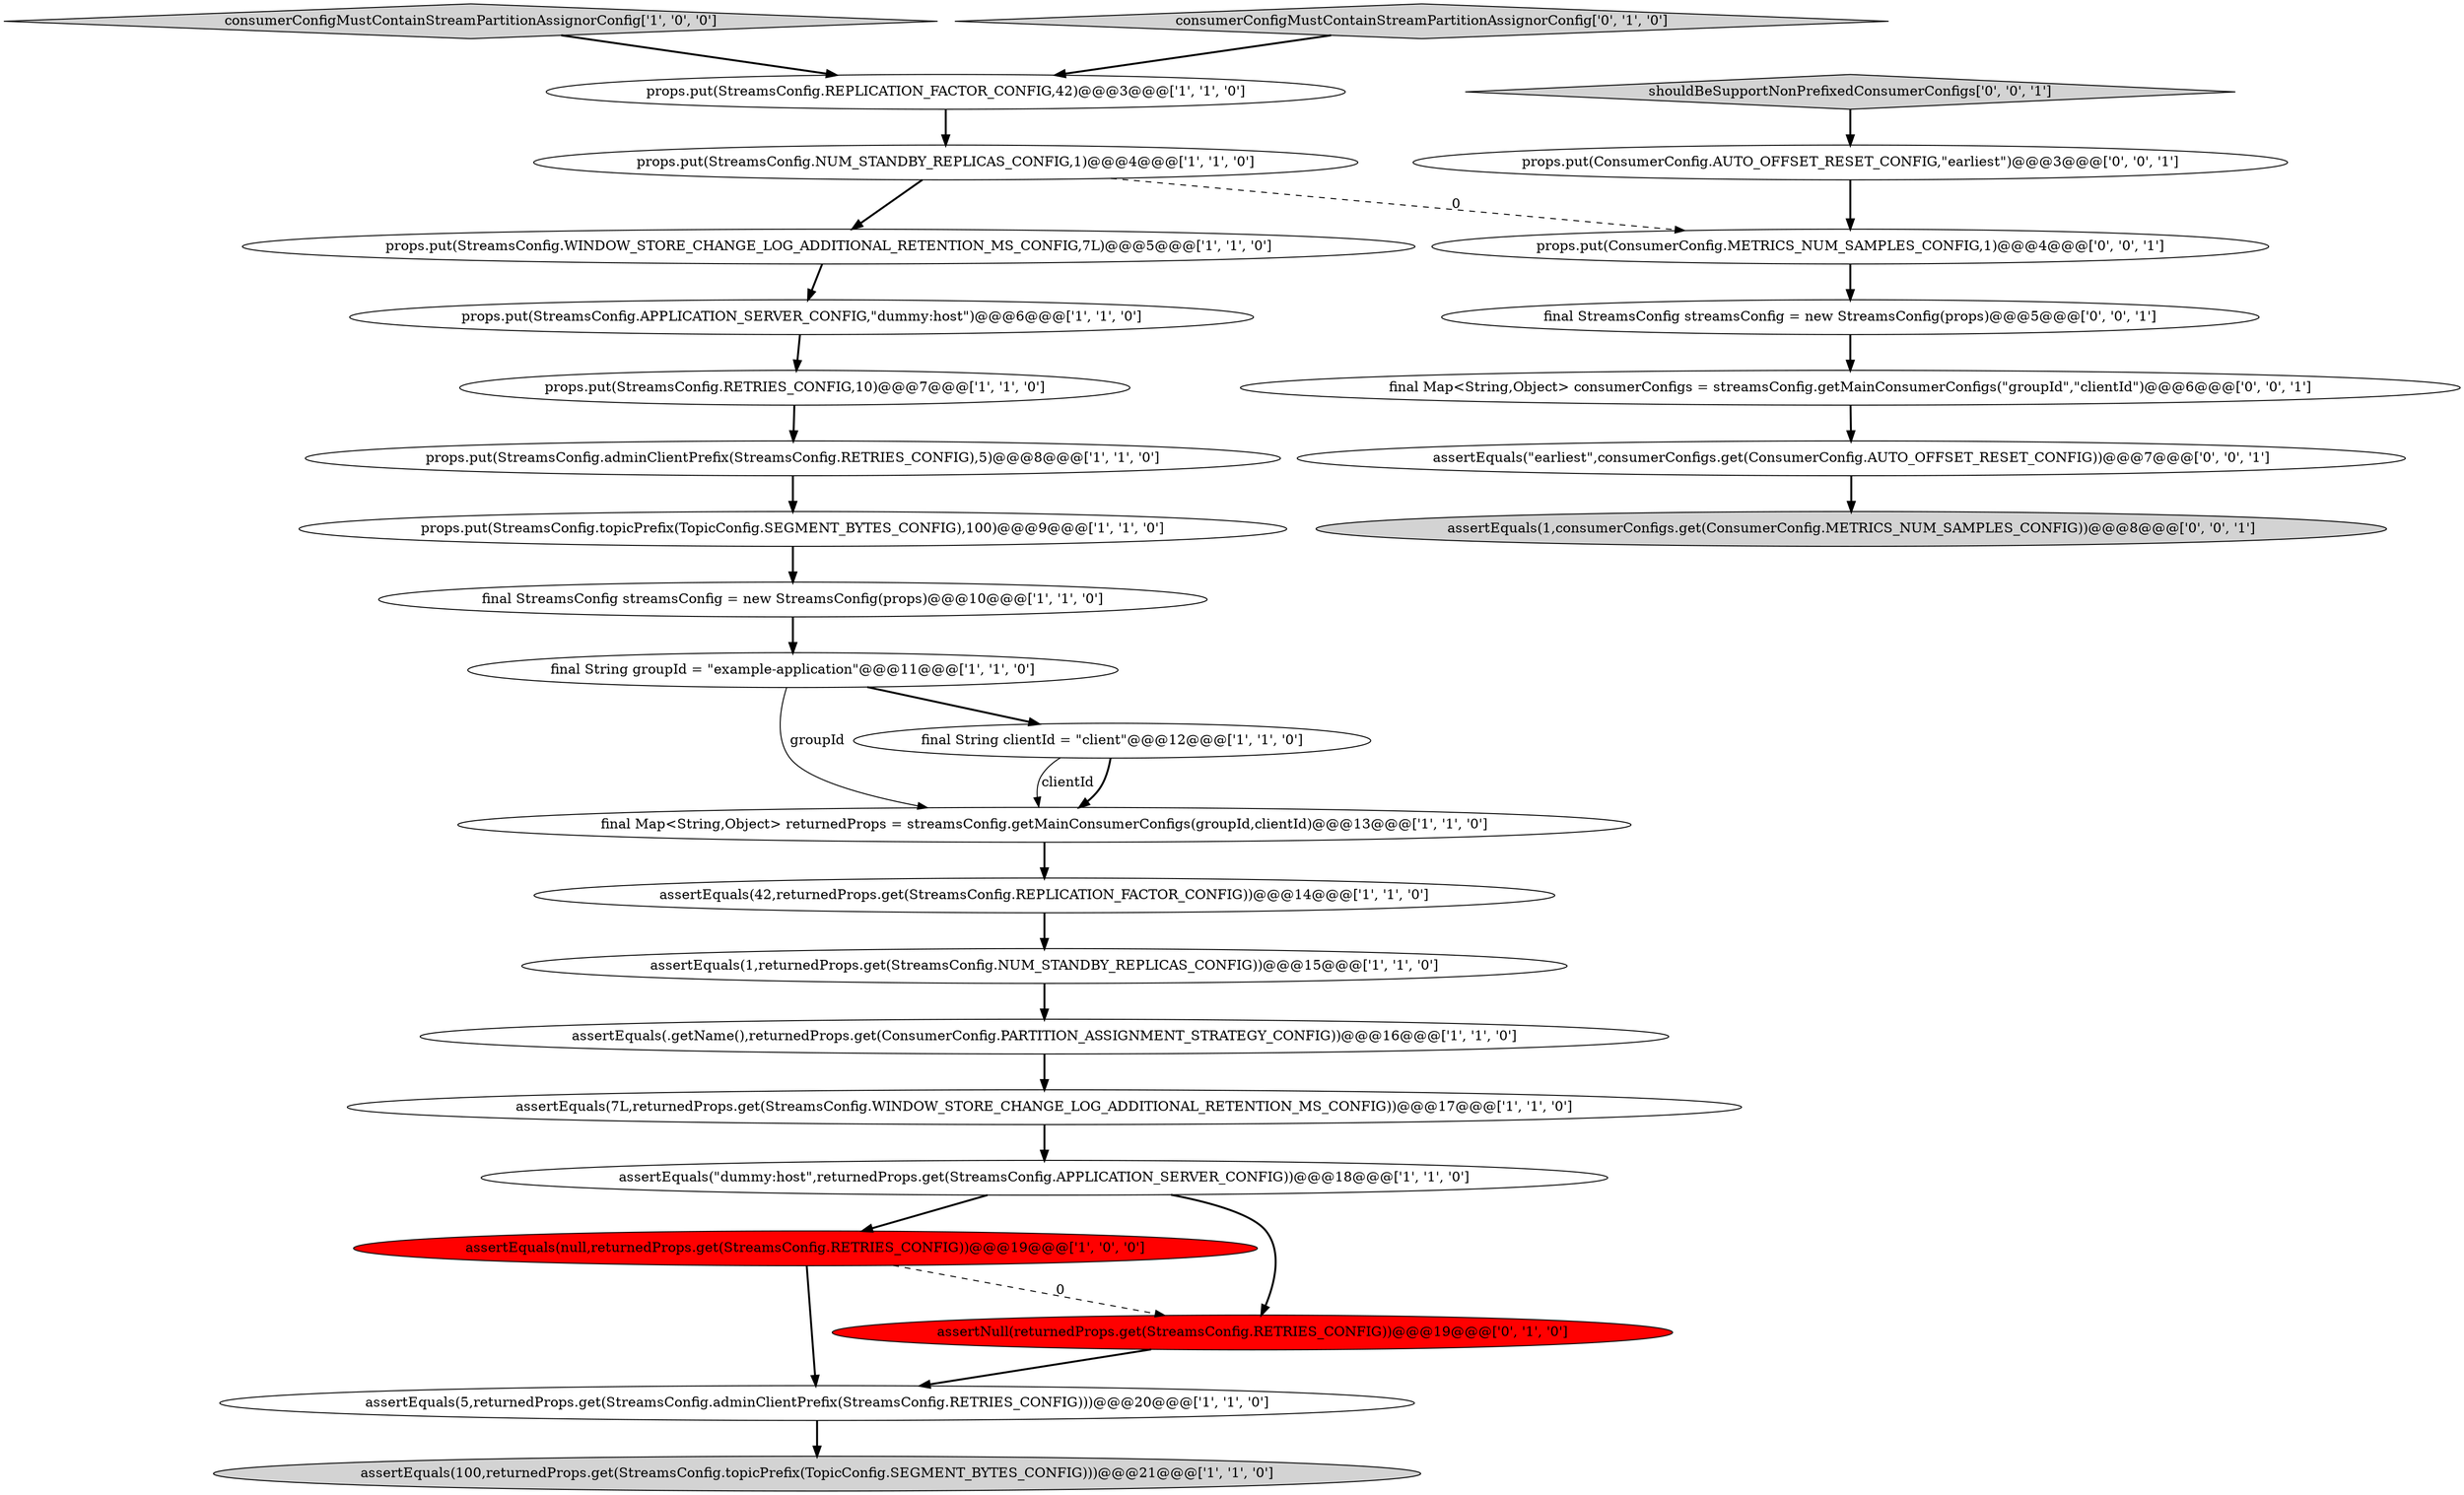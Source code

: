 digraph {
5 [style = filled, label = "consumerConfigMustContainStreamPartitionAssignorConfig['1', '0', '0']", fillcolor = lightgray, shape = diamond image = "AAA0AAABBB1BBB"];
13 [style = filled, label = "props.put(StreamsConfig.adminClientPrefix(StreamsConfig.RETRIES_CONFIG),5)@@@8@@@['1', '1', '0']", fillcolor = white, shape = ellipse image = "AAA0AAABBB1BBB"];
18 [style = filled, label = "final Map<String,Object> returnedProps = streamsConfig.getMainConsumerConfigs(groupId,clientId)@@@13@@@['1', '1', '0']", fillcolor = white, shape = ellipse image = "AAA0AAABBB1BBB"];
9 [style = filled, label = "props.put(StreamsConfig.APPLICATION_SERVER_CONFIG,\"dummy:host\")@@@6@@@['1', '1', '0']", fillcolor = white, shape = ellipse image = "AAA0AAABBB1BBB"];
24 [style = filled, label = "props.put(ConsumerConfig.METRICS_NUM_SAMPLES_CONFIG,1)@@@4@@@['0', '0', '1']", fillcolor = white, shape = ellipse image = "AAA0AAABBB3BBB"];
7 [style = filled, label = "props.put(StreamsConfig.REPLICATION_FACTOR_CONFIG,42)@@@3@@@['1', '1', '0']", fillcolor = white, shape = ellipse image = "AAA0AAABBB1BBB"];
0 [style = filled, label = "final String groupId = \"example-application\"@@@11@@@['1', '1', '0']", fillcolor = white, shape = ellipse image = "AAA0AAABBB1BBB"];
8 [style = filled, label = "props.put(StreamsConfig.WINDOW_STORE_CHANGE_LOG_ADDITIONAL_RETENTION_MS_CONFIG,7L)@@@5@@@['1', '1', '0']", fillcolor = white, shape = ellipse image = "AAA0AAABBB1BBB"];
27 [style = filled, label = "assertEquals(\"earliest\",consumerConfigs.get(ConsumerConfig.AUTO_OFFSET_RESET_CONFIG))@@@7@@@['0', '0', '1']", fillcolor = white, shape = ellipse image = "AAA0AAABBB3BBB"];
2 [style = filled, label = "assertEquals(null,returnedProps.get(StreamsConfig.RETRIES_CONFIG))@@@19@@@['1', '0', '0']", fillcolor = red, shape = ellipse image = "AAA1AAABBB1BBB"];
22 [style = filled, label = "props.put(ConsumerConfig.AUTO_OFFSET_RESET_CONFIG,\"earliest\")@@@3@@@['0', '0', '1']", fillcolor = white, shape = ellipse image = "AAA0AAABBB3BBB"];
28 [style = filled, label = "shouldBeSupportNonPrefixedConsumerConfigs['0', '0', '1']", fillcolor = lightgray, shape = diamond image = "AAA0AAABBB3BBB"];
15 [style = filled, label = "props.put(StreamsConfig.NUM_STANDBY_REPLICAS_CONFIG,1)@@@4@@@['1', '1', '0']", fillcolor = white, shape = ellipse image = "AAA0AAABBB1BBB"];
12 [style = filled, label = "assertEquals(100,returnedProps.get(StreamsConfig.topicPrefix(TopicConfig.SEGMENT_BYTES_CONFIG)))@@@21@@@['1', '1', '0']", fillcolor = lightgray, shape = ellipse image = "AAA0AAABBB1BBB"];
19 [style = filled, label = "assertEquals(1,returnedProps.get(StreamsConfig.NUM_STANDBY_REPLICAS_CONFIG))@@@15@@@['1', '1', '0']", fillcolor = white, shape = ellipse image = "AAA0AAABBB1BBB"];
10 [style = filled, label = "assertEquals(\"dummy:host\",returnedProps.get(StreamsConfig.APPLICATION_SERVER_CONFIG))@@@18@@@['1', '1', '0']", fillcolor = white, shape = ellipse image = "AAA0AAABBB1BBB"];
26 [style = filled, label = "final Map<String,Object> consumerConfigs = streamsConfig.getMainConsumerConfigs(\"groupId\",\"clientId\")@@@6@@@['0', '0', '1']", fillcolor = white, shape = ellipse image = "AAA0AAABBB3BBB"];
3 [style = filled, label = "assertEquals(5,returnedProps.get(StreamsConfig.adminClientPrefix(StreamsConfig.RETRIES_CONFIG)))@@@20@@@['1', '1', '0']", fillcolor = white, shape = ellipse image = "AAA0AAABBB1BBB"];
14 [style = filled, label = "props.put(StreamsConfig.RETRIES_CONFIG,10)@@@7@@@['1', '1', '0']", fillcolor = white, shape = ellipse image = "AAA0AAABBB1BBB"];
17 [style = filled, label = "final StreamsConfig streamsConfig = new StreamsConfig(props)@@@10@@@['1', '1', '0']", fillcolor = white, shape = ellipse image = "AAA0AAABBB1BBB"];
11 [style = filled, label = "assertEquals(7L,returnedProps.get(StreamsConfig.WINDOW_STORE_CHANGE_LOG_ADDITIONAL_RETENTION_MS_CONFIG))@@@17@@@['1', '1', '0']", fillcolor = white, shape = ellipse image = "AAA0AAABBB1BBB"];
4 [style = filled, label = "assertEquals(42,returnedProps.get(StreamsConfig.REPLICATION_FACTOR_CONFIG))@@@14@@@['1', '1', '0']", fillcolor = white, shape = ellipse image = "AAA0AAABBB1BBB"];
23 [style = filled, label = "assertEquals(1,consumerConfigs.get(ConsumerConfig.METRICS_NUM_SAMPLES_CONFIG))@@@8@@@['0', '0', '1']", fillcolor = lightgray, shape = ellipse image = "AAA0AAABBB3BBB"];
6 [style = filled, label = "final String clientId = \"client\"@@@12@@@['1', '1', '0']", fillcolor = white, shape = ellipse image = "AAA0AAABBB1BBB"];
1 [style = filled, label = "props.put(StreamsConfig.topicPrefix(TopicConfig.SEGMENT_BYTES_CONFIG),100)@@@9@@@['1', '1', '0']", fillcolor = white, shape = ellipse image = "AAA0AAABBB1BBB"];
25 [style = filled, label = "final StreamsConfig streamsConfig = new StreamsConfig(props)@@@5@@@['0', '0', '1']", fillcolor = white, shape = ellipse image = "AAA0AAABBB3BBB"];
16 [style = filled, label = "assertEquals(.getName(),returnedProps.get(ConsumerConfig.PARTITION_ASSIGNMENT_STRATEGY_CONFIG))@@@16@@@['1', '1', '0']", fillcolor = white, shape = ellipse image = "AAA0AAABBB1BBB"];
20 [style = filled, label = "assertNull(returnedProps.get(StreamsConfig.RETRIES_CONFIG))@@@19@@@['0', '1', '0']", fillcolor = red, shape = ellipse image = "AAA1AAABBB2BBB"];
21 [style = filled, label = "consumerConfigMustContainStreamPartitionAssignorConfig['0', '1', '0']", fillcolor = lightgray, shape = diamond image = "AAA0AAABBB2BBB"];
10->20 [style = bold, label=""];
16->11 [style = bold, label=""];
2->20 [style = dashed, label="0"];
0->6 [style = bold, label=""];
6->18 [style = bold, label=""];
2->3 [style = bold, label=""];
15->24 [style = dashed, label="0"];
4->19 [style = bold, label=""];
20->3 [style = bold, label=""];
3->12 [style = bold, label=""];
13->1 [style = bold, label=""];
1->17 [style = bold, label=""];
19->16 [style = bold, label=""];
26->27 [style = bold, label=""];
6->18 [style = solid, label="clientId"];
17->0 [style = bold, label=""];
18->4 [style = bold, label=""];
11->10 [style = bold, label=""];
24->25 [style = bold, label=""];
25->26 [style = bold, label=""];
8->9 [style = bold, label=""];
9->14 [style = bold, label=""];
21->7 [style = bold, label=""];
7->15 [style = bold, label=""];
5->7 [style = bold, label=""];
10->2 [style = bold, label=""];
27->23 [style = bold, label=""];
0->18 [style = solid, label="groupId"];
14->13 [style = bold, label=""];
22->24 [style = bold, label=""];
15->8 [style = bold, label=""];
28->22 [style = bold, label=""];
}

